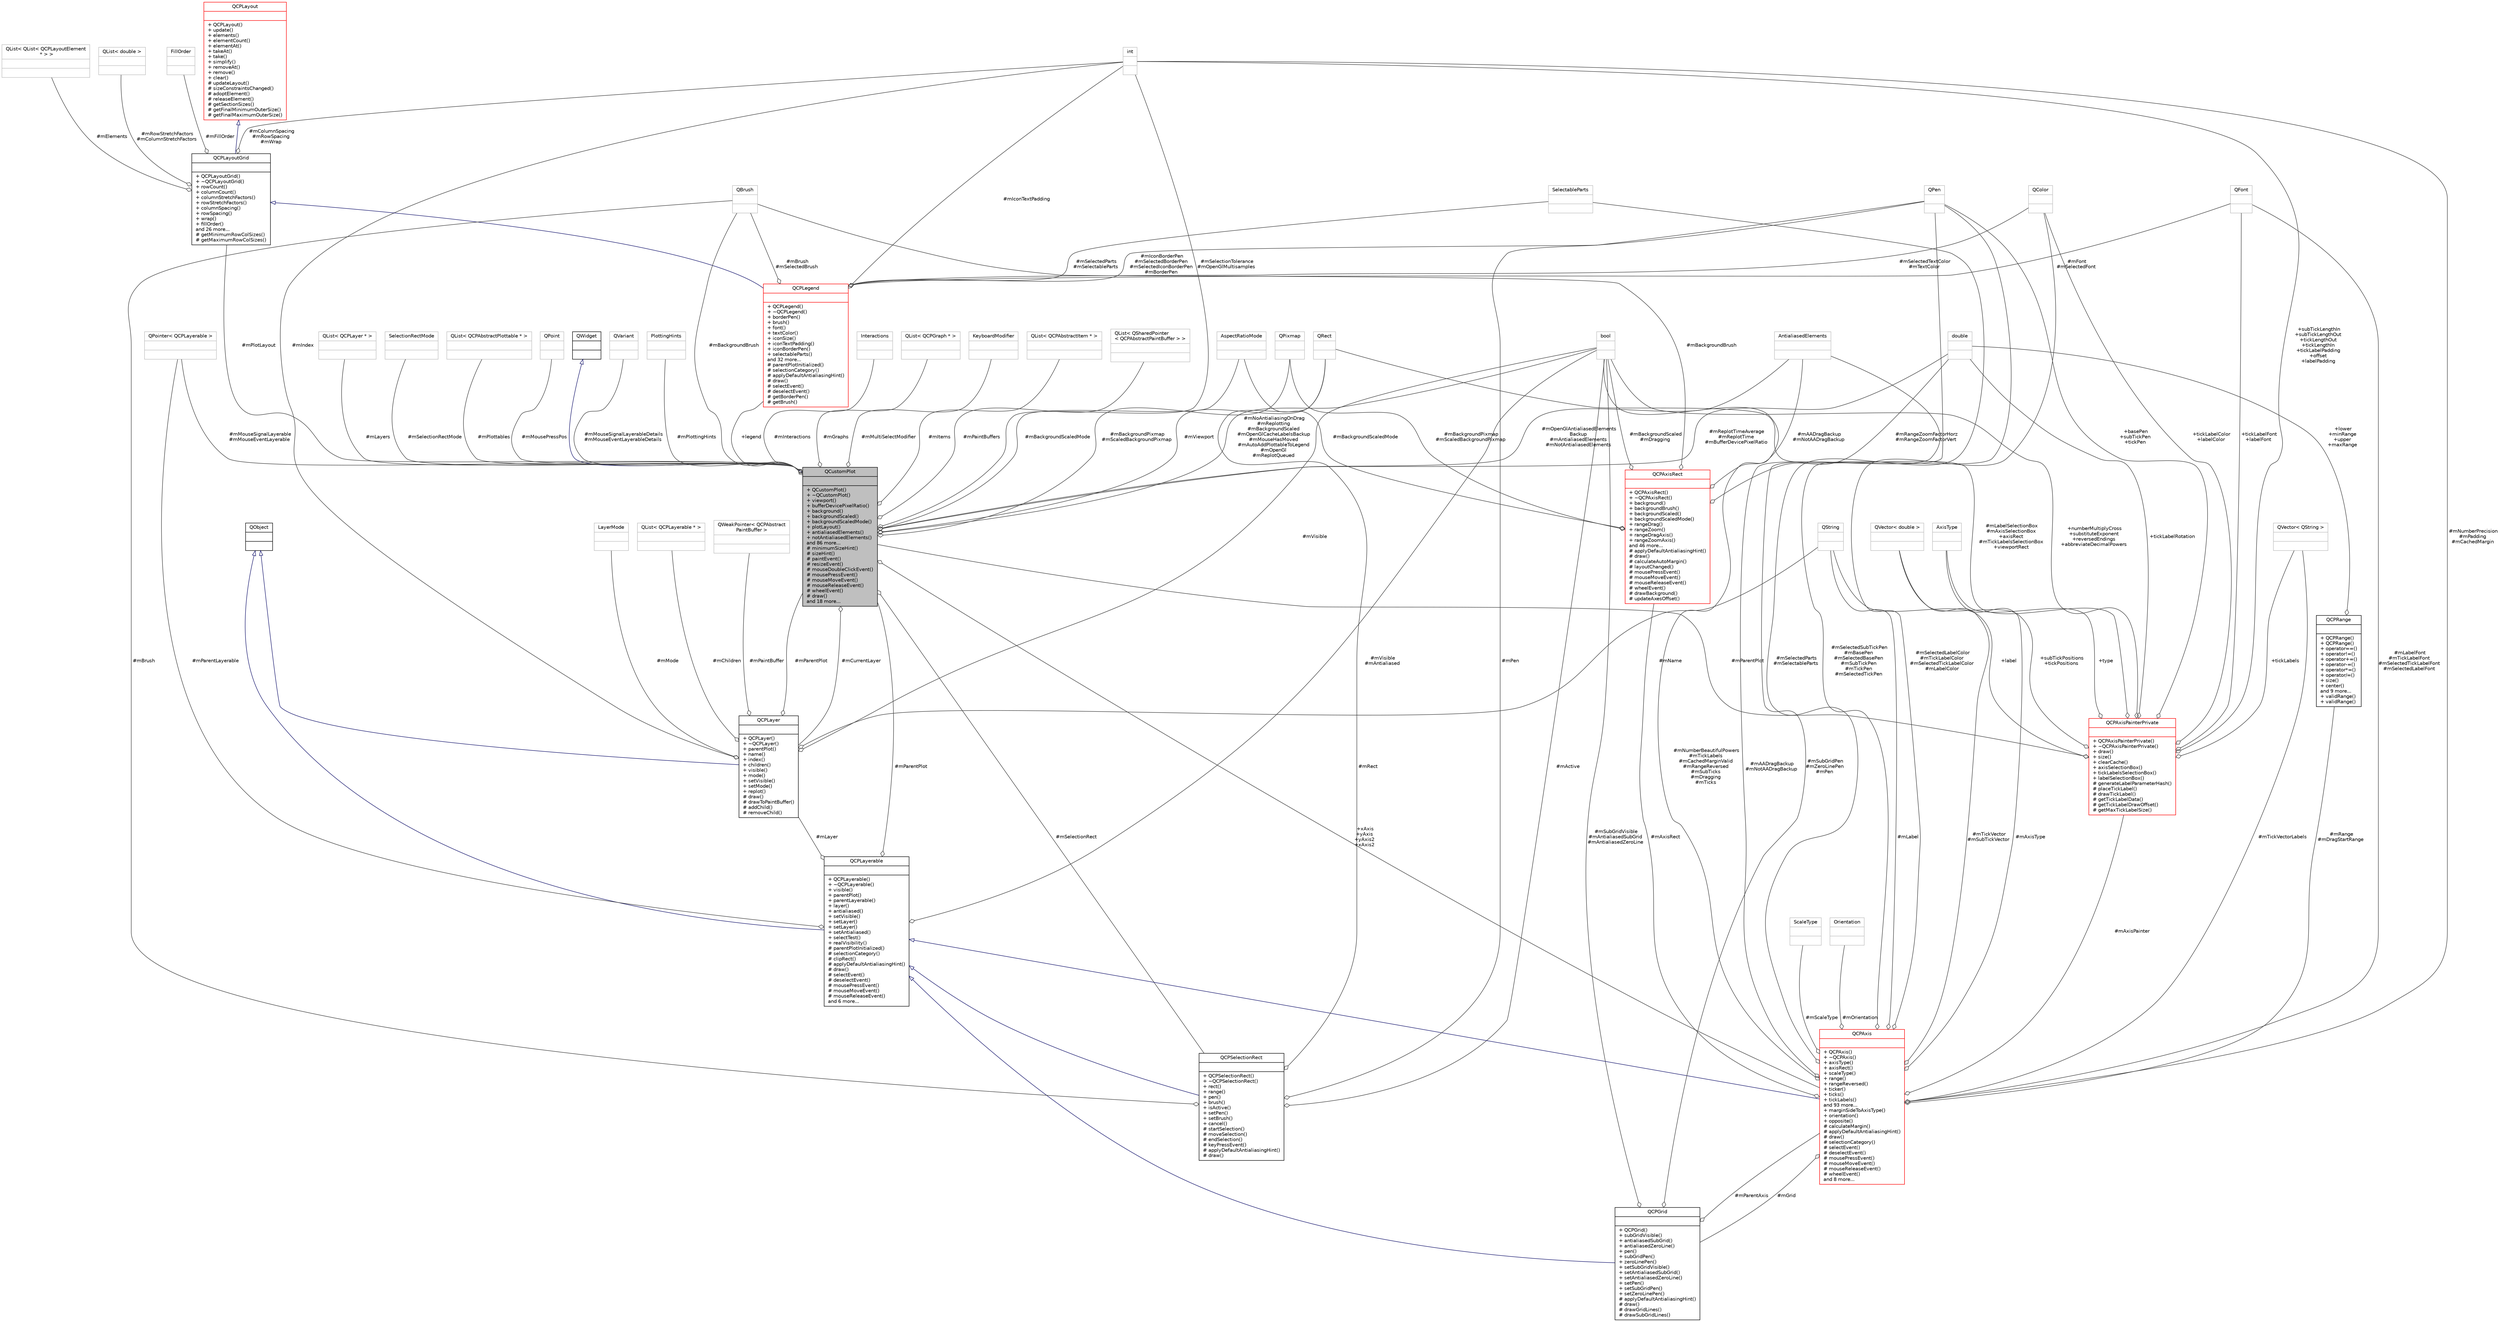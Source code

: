 digraph "QCustomPlot"
{
 // LATEX_PDF_SIZE
  edge [fontname="Helvetica",fontsize="10",labelfontname="Helvetica",labelfontsize="10"];
  node [fontname="Helvetica",fontsize="10",shape=record];
  Node1 [label="{QCustomPlot\n||+ QCustomPlot()\l+ ~QCustomPlot()\l+ viewport()\l+ bufferDevicePixelRatio()\l+ background()\l+ backgroundScaled()\l+ backgroundScaledMode()\l+ plotLayout()\l+ antialiasedElements()\l+ notAntialiasedElements()\land 86 more...\l# minimumSizeHint()\l# sizeHint()\l# paintEvent()\l# resizeEvent()\l# mouseDoubleClickEvent()\l# mousePressEvent()\l# mouseMoveEvent()\l# mouseReleaseEvent()\l# wheelEvent()\l# draw()\land 18 more...\l}",height=0.2,width=0.4,color="black", fillcolor="grey75", style="filled", fontcolor="black",tooltip="The central class of the library. This is the QWidget which displays the plot and interacts with the ..."];
  Node2 -> Node1 [dir="back",color="midnightblue",fontsize="10",style="solid",arrowtail="onormal",fontname="Helvetica"];
  Node2 [label="{QWidget\n||}",height=0.2,width=0.4,color="black", fillcolor="white", style="filled",URL="$classQWidget.html",tooltip=" "];
  Node3 -> Node1 [color="grey25",fontsize="10",style="solid",label=" #mCurrentLayer" ,arrowhead="odiamond",fontname="Helvetica"];
  Node3 [label="{QCPLayer\n||+ QCPLayer()\l+ ~QCPLayer()\l+ parentPlot()\l+ name()\l+ index()\l+ children()\l+ visible()\l+ mode()\l+ setVisible()\l+ setMode()\l+ replot()\l# draw()\l# drawToPaintBuffer()\l# addChild()\l# removeChild()\l}",height=0.2,width=0.4,color="black", fillcolor="white", style="filled",URL="$classQCPLayer.html",tooltip="A layer that may contain objects, to control the rendering order."];
  Node4 -> Node3 [dir="back",color="midnightblue",fontsize="10",style="solid",arrowtail="onormal",fontname="Helvetica"];
  Node4 [label="{QObject\n||}",height=0.2,width=0.4,color="black", fillcolor="white", style="filled",URL="$classQObject.html",tooltip=" "];
  Node5 -> Node3 [color="grey25",fontsize="10",style="solid",label=" #mName" ,arrowhead="odiamond",fontname="Helvetica"];
  Node5 [label="{QString\n||}",height=0.2,width=0.4,color="grey75", fillcolor="white", style="filled",tooltip=" "];
  Node6 -> Node3 [color="grey25",fontsize="10",style="solid",label=" #mIndex" ,arrowhead="odiamond",fontname="Helvetica"];
  Node6 [label="{int\n||}",height=0.2,width=0.4,color="grey75", fillcolor="white", style="filled",tooltip=" "];
  Node7 -> Node3 [color="grey25",fontsize="10",style="solid",label=" #mPaintBuffer" ,arrowhead="odiamond",fontname="Helvetica"];
  Node7 [label="{QWeakPointer\< QCPAbstract\lPaintBuffer \>\n||}",height=0.2,width=0.4,color="grey75", fillcolor="white", style="filled",tooltip=" "];
  Node8 -> Node3 [color="grey25",fontsize="10",style="solid",label=" #mVisible" ,arrowhead="odiamond",fontname="Helvetica"];
  Node8 [label="{bool\n||}",height=0.2,width=0.4,color="grey75", fillcolor="white", style="filled",tooltip=" "];
  Node1 -> Node3 [color="grey25",fontsize="10",style="solid",label=" #mParentPlot" ,arrowhead="odiamond",fontname="Helvetica"];
  Node9 -> Node3 [color="grey25",fontsize="10",style="solid",label=" #mMode" ,arrowhead="odiamond",fontname="Helvetica"];
  Node9 [label="{LayerMode\n||}",height=0.2,width=0.4,color="grey75", fillcolor="white", style="filled",tooltip=" "];
  Node10 -> Node3 [color="grey25",fontsize="10",style="solid",label=" #mChildren" ,arrowhead="odiamond",fontname="Helvetica"];
  Node10 [label="{QList\< QCPLayerable * \>\n||}",height=0.2,width=0.4,color="grey75", fillcolor="white", style="filled",tooltip=" "];
  Node11 -> Node1 [color="grey25",fontsize="10",style="solid",label=" #mPlotLayout" ,arrowhead="odiamond",fontname="Helvetica"];
  Node11 [label="{QCPLayoutGrid\n||+ QCPLayoutGrid()\l+ ~QCPLayoutGrid()\l+ rowCount()\l+ columnCount()\l+ columnStretchFactors()\l+ rowStretchFactors()\l+ columnSpacing()\l+ rowSpacing()\l+ wrap()\l+ fillOrder()\land 26 more...\l# getMinimumRowColSizes()\l# getMaximumRowColSizes()\l}",height=0.2,width=0.4,color="black", fillcolor="white", style="filled",URL="$classQCPLayoutGrid.html",tooltip="A layout that arranges child elements in a grid."];
  Node12 -> Node11 [dir="back",color="midnightblue",fontsize="10",style="solid",arrowtail="onormal",fontname="Helvetica"];
  Node12 [label="{QCPLayout\n||+ QCPLayout()\l+ update()\l+ elements()\l+ elementCount()\l+ elementAt()\l+ takeAt()\l+ take()\l+ simplify()\l+ removeAt()\l+ remove()\l+ clear()\l# updateLayout()\l# sizeConstraintsChanged()\l# adoptElement()\l# releaseElement()\l# getSectionSizes()\l# getFinalMinimumOuterSize()\l# getFinalMaximumOuterSize()\l}",height=0.2,width=0.4,color="red", fillcolor="white", style="filled",URL="$classQCPLayout.html",tooltip="The abstract base class for layouts."];
  Node22 -> Node11 [color="grey25",fontsize="10",style="solid",label=" #mElements" ,arrowhead="odiamond",fontname="Helvetica"];
  Node22 [label="{QList\< QList\< QCPLayoutElement\l * \> \>\n||}",height=0.2,width=0.4,color="grey75", fillcolor="white", style="filled",tooltip=" "];
  Node23 -> Node11 [color="grey25",fontsize="10",style="solid",label=" #mRowStretchFactors\n#mColumnStretchFactors" ,arrowhead="odiamond",fontname="Helvetica"];
  Node23 [label="{QList\< double \>\n||}",height=0.2,width=0.4,color="grey75", fillcolor="white", style="filled",tooltip=" "];
  Node6 -> Node11 [color="grey25",fontsize="10",style="solid",label=" #mColumnSpacing\n#mRowSpacing\n#mWrap" ,arrowhead="odiamond",fontname="Helvetica"];
  Node24 -> Node11 [color="grey25",fontsize="10",style="solid",label=" #mFillOrder" ,arrowhead="odiamond",fontname="Helvetica"];
  Node24 [label="{FillOrder\n||}",height=0.2,width=0.4,color="grey75", fillcolor="white", style="filled",tooltip=" "];
  Node25 -> Node1 [color="grey25",fontsize="10",style="solid",label=" #mMouseSignalLayerableDetails\n#mMouseEventLayerableDetails" ,arrowhead="odiamond",fontname="Helvetica"];
  Node25 [label="{QVariant\n||}",height=0.2,width=0.4,color="grey75", fillcolor="white", style="filled",tooltip=" "];
  Node26 -> Node1 [color="grey25",fontsize="10",style="solid",label=" #mPlottingHints" ,arrowhead="odiamond",fontname="Helvetica"];
  Node26 [label="{PlottingHints\n||}",height=0.2,width=0.4,color="grey75", fillcolor="white", style="filled",tooltip=" "];
  Node27 -> Node1 [color="grey25",fontsize="10",style="solid",label=" #mInteractions" ,arrowhead="odiamond",fontname="Helvetica"];
  Node27 [label="{Interactions\n||}",height=0.2,width=0.4,color="grey75", fillcolor="white", style="filled",tooltip=" "];
  Node28 -> Node1 [color="grey25",fontsize="10",style="solid",label=" #mReplotTimeAverage\n#mReplotTime\n#mBufferDevicePixelRatio" ,arrowhead="odiamond",fontname="Helvetica"];
  Node28 [label="{double\n||}",height=0.2,width=0.4,color="grey75", fillcolor="white", style="filled",tooltip=" "];
  Node29 -> Node1 [color="grey25",fontsize="10",style="solid",label=" #mSelectionRect" ,arrowhead="odiamond",fontname="Helvetica"];
  Node29 [label="{QCPSelectionRect\n||+ QCPSelectionRect()\l+ ~QCPSelectionRect()\l+ rect()\l+ range()\l+ pen()\l+ brush()\l+ isActive()\l+ setPen()\l+ setBrush()\l+ cancel()\l# startSelection()\l# moveSelection()\l# endSelection()\l# keyPressEvent()\l# applyDefaultAntialiasingHint()\l# draw()\l}",height=0.2,width=0.4,color="black", fillcolor="white", style="filled",URL="$classQCPSelectionRect.html",tooltip="Provides rect/rubber-band data selection and range zoom interaction."];
  Node14 -> Node29 [dir="back",color="midnightblue",fontsize="10",style="solid",arrowtail="onormal",fontname="Helvetica"];
  Node14 [label="{QCPLayerable\n||+ QCPLayerable()\l+ ~QCPLayerable()\l+ visible()\l+ parentPlot()\l+ parentLayerable()\l+ layer()\l+ antialiased()\l+ setVisible()\l+ setLayer()\l+ setLayer()\l+ setAntialiased()\l+ selectTest()\l+ realVisibility()\l# parentPlotInitialized()\l# selectionCategory()\l# clipRect()\l# applyDefaultAntialiasingHint()\l# draw()\l# selectEvent()\l# deselectEvent()\l# mousePressEvent()\l# mouseMoveEvent()\l# mouseReleaseEvent()\land 6 more...\l}",height=0.2,width=0.4,color="black", fillcolor="white", style="filled",URL="$classQCPLayerable.html",tooltip="Base class for all drawable objects."];
  Node4 -> Node14 [dir="back",color="midnightblue",fontsize="10",style="solid",arrowtail="onormal",fontname="Helvetica"];
  Node3 -> Node14 [color="grey25",fontsize="10",style="solid",label=" #mLayer" ,arrowhead="odiamond",fontname="Helvetica"];
  Node15 -> Node14 [color="grey25",fontsize="10",style="solid",label=" #mParentLayerable" ,arrowhead="odiamond",fontname="Helvetica"];
  Node15 [label="{QPointer\< QCPLayerable \>\n||}",height=0.2,width=0.4,color="grey75", fillcolor="white", style="filled",tooltip=" "];
  Node8 -> Node14 [color="grey25",fontsize="10",style="solid",label=" #mVisible\n#mAntialiased" ,arrowhead="odiamond",fontname="Helvetica"];
  Node1 -> Node14 [color="grey25",fontsize="10",style="solid",label=" #mParentPlot" ,arrowhead="odiamond",fontname="Helvetica"];
  Node30 -> Node29 [color="grey25",fontsize="10",style="solid",label=" #mPen" ,arrowhead="odiamond",fontname="Helvetica"];
  Node30 [label="{QPen\n||}",height=0.2,width=0.4,color="grey75", fillcolor="white", style="filled",tooltip=" "];
  Node8 -> Node29 [color="grey25",fontsize="10",style="solid",label=" #mActive" ,arrowhead="odiamond",fontname="Helvetica"];
  Node31 -> Node29 [color="grey25",fontsize="10",style="solid",label=" #mBrush" ,arrowhead="odiamond",fontname="Helvetica"];
  Node31 [label="{QBrush\n||}",height=0.2,width=0.4,color="grey75", fillcolor="white", style="filled",tooltip=" "];
  Node20 -> Node29 [color="grey25",fontsize="10",style="solid",label=" #mRect" ,arrowhead="odiamond",fontname="Helvetica"];
  Node20 [label="{QRect\n||}",height=0.2,width=0.4,color="grey75", fillcolor="white", style="filled",tooltip=" "];
  Node32 -> Node1 [color="grey25",fontsize="10",style="solid",label=" #mGraphs" ,arrowhead="odiamond",fontname="Helvetica"];
  Node32 [label="{QList\< QCPGraph * \>\n||}",height=0.2,width=0.4,color="grey75", fillcolor="white", style="filled",tooltip=" "];
  Node33 -> Node1 [color="grey25",fontsize="10",style="solid",label=" #mMultiSelectModifier" ,arrowhead="odiamond",fontname="Helvetica"];
  Node33 [label="{KeyboardModifier\n||}",height=0.2,width=0.4,color="grey75", fillcolor="white", style="filled",tooltip=" "];
  Node34 -> Node1 [color="grey25",fontsize="10",style="solid",label=" #mItems" ,arrowhead="odiamond",fontname="Helvetica"];
  Node34 [label="{QList\< QCPAbstractItem * \>\n||}",height=0.2,width=0.4,color="grey75", fillcolor="white", style="filled",tooltip=" "];
  Node35 -> Node1 [color="grey25",fontsize="10",style="solid",label=" #mPaintBuffers" ,arrowhead="odiamond",fontname="Helvetica"];
  Node35 [label="{QList\< QSharedPointer\l\< QCPAbstractPaintBuffer \> \>\n||}",height=0.2,width=0.4,color="grey75", fillcolor="white", style="filled",tooltip=" "];
  Node36 -> Node1 [color="grey25",fontsize="10",style="solid",label=" +xAxis\n+yAxis\n+yAxis2\n+xAxis2" ,arrowhead="odiamond",fontname="Helvetica"];
  Node36 [label="{QCPAxis\n||+ QCPAxis()\l+ ~QCPAxis()\l+ axisType()\l+ axisRect()\l+ scaleType()\l+ range()\l+ rangeReversed()\l+ ticker()\l+ ticks()\l+ tickLabels()\land 93 more...\l+ marginSideToAxisType()\l+ orientation()\l+ opposite()\l# calculateMargin()\l# applyDefaultAntialiasingHint()\l# draw()\l# selectionCategory()\l# selectEvent()\l# deselectEvent()\l# mousePressEvent()\l# mouseMoveEvent()\l# mouseReleaseEvent()\l# wheelEvent()\land 8 more...\l}",height=0.2,width=0.4,color="red", fillcolor="white", style="filled",URL="$classQCPAxis.html",tooltip="Manages a single axis inside a QCustomPlot."];
  Node14 -> Node36 [dir="back",color="midnightblue",fontsize="10",style="solid",arrowtail="onormal",fontname="Helvetica"];
  Node37 -> Node36 [color="grey25",fontsize="10",style="solid",label=" #mScaleType" ,arrowhead="odiamond",fontname="Helvetica"];
  Node37 [label="{ScaleType\n||}",height=0.2,width=0.4,color="grey75", fillcolor="white", style="filled",tooltip=" "];
  Node38 -> Node36 [color="grey25",fontsize="10",style="solid",label=" #mSelectedParts\n#mSelectableParts" ,arrowhead="odiamond",fontname="Helvetica"];
  Node38 [label="{SelectableParts\n||}",height=0.2,width=0.4,color="grey75", fillcolor="white", style="filled",tooltip=" "];
  Node39 -> Node36 [color="grey25",fontsize="10",style="solid",label=" #mTickVectorLabels" ,arrowhead="odiamond",fontname="Helvetica"];
  Node39 [label="{QVector\< QString \>\n||}",height=0.2,width=0.4,color="grey75", fillcolor="white", style="filled",tooltip=" "];
  Node40 -> Node36 [color="grey25",fontsize="10",style="solid",label=" #mRange\n#mDragStartRange" ,arrowhead="odiamond",fontname="Helvetica"];
  Node40 [label="{QCPRange\n||+ QCPRange()\l+ QCPRange()\l+ operator==()\l+ operator!=()\l+ operator+=()\l+ operator-=()\l+ operator*=()\l+ operator/=()\l+ size()\l+ center()\land 9 more...\l+ validRange()\l+ validRange()\l}",height=0.2,width=0.4,color="black", fillcolor="white", style="filled",URL="$classQCPRange.html",tooltip="Represents the range an axis is encompassing."];
  Node28 -> Node40 [color="grey25",fontsize="10",style="solid",label=" +lower\n+minRange\n+upper\n+maxRange" ,arrowhead="odiamond",fontname="Helvetica"];
  Node41 -> Node36 [color="grey25",fontsize="10",style="solid",label=" #mSelectedLabelColor\n#mTickLabelColor\n#mSelectedTickLabelColor\n#mLabelColor" ,arrowhead="odiamond",fontname="Helvetica"];
  Node41 [label="{QColor\n||}",height=0.2,width=0.4,color="grey75", fillcolor="white", style="filled",tooltip=" "];
  Node42 -> Node36 [color="grey25",fontsize="10",style="solid",label=" #mAxisPainter" ,arrowhead="odiamond",fontname="Helvetica"];
  Node42 [label="{QCPAxisPainterPrivate\n||+ QCPAxisPainterPrivate()\l+ ~QCPAxisPainterPrivate()\l+ draw()\l+ size()\l+ clearCache()\l+ axisSelectionBox()\l+ tickLabelsSelectionBox()\l+ labelSelectionBox()\l# generateLabelParameterHash()\l# placeTickLabel()\l# drawTickLabel()\l# getTickLabelData()\l# getTickLabelDrawOffset()\l# getMaxTickLabelSize()\l}",height=0.2,width=0.4,color="red", fillcolor="white", style="filled",URL="$classQCPAxisPainterPrivate.html",tooltip=" "];
  Node39 -> Node42 [color="grey25",fontsize="10",style="solid",label=" +tickLabels" ,arrowhead="odiamond",fontname="Helvetica"];
  Node28 -> Node42 [color="grey25",fontsize="10",style="solid",label=" +tickLabelRotation" ,arrowhead="odiamond",fontname="Helvetica"];
  Node45 -> Node42 [color="grey25",fontsize="10",style="solid",label=" +type" ,arrowhead="odiamond",fontname="Helvetica"];
  Node45 [label="{AxisType\n||}",height=0.2,width=0.4,color="grey75", fillcolor="white", style="filled",tooltip=" "];
  Node41 -> Node42 [color="grey25",fontsize="10",style="solid",label=" +tickLabelColor\n+labelColor" ,arrowhead="odiamond",fontname="Helvetica"];
  Node5 -> Node42 [color="grey25",fontsize="10",style="solid",label=" +label" ,arrowhead="odiamond",fontname="Helvetica"];
  Node47 -> Node42 [color="grey25",fontsize="10",style="solid",label=" +subTickPositions\n+tickPositions" ,arrowhead="odiamond",fontname="Helvetica"];
  Node47 [label="{QVector\< double \>\n||}",height=0.2,width=0.4,color="grey75", fillcolor="white", style="filled",tooltip=" "];
  Node30 -> Node42 [color="grey25",fontsize="10",style="solid",label=" +basePen\n+subTickPen\n+tickPen" ,arrowhead="odiamond",fontname="Helvetica"];
  Node49 -> Node42 [color="grey25",fontsize="10",style="solid",label=" +tickLabelFont\n+labelFont" ,arrowhead="odiamond",fontname="Helvetica"];
  Node49 [label="{QFont\n||}",height=0.2,width=0.4,color="grey75", fillcolor="white", style="filled",tooltip=" "];
  Node6 -> Node42 [color="grey25",fontsize="10",style="solid",label=" +subTickLengthIn\n+subTickLengthOut\n+tickLengthOut\n+tickLengthIn\n+tickLabelPadding\n+offset\n+labelPadding" ,arrowhead="odiamond",fontname="Helvetica"];
  Node8 -> Node42 [color="grey25",fontsize="10",style="solid",label=" +numberMultiplyCross\n+substituteExponent\n+reversedEndings\n+abbreviateDecimalPowers" ,arrowhead="odiamond",fontname="Helvetica"];
  Node1 -> Node42 [color="grey25",fontsize="10",style="solid",label=" #mParentPlot" ,arrowhead="odiamond",fontname="Helvetica"];
  Node20 -> Node42 [color="grey25",fontsize="10",style="solid",label=" #mLabelSelectionBox\n#mAxisSelectionBox\n+axisRect\n#mTickLabelsSelectionBox\n+viewportRect" ,arrowhead="odiamond",fontname="Helvetica"];
  Node5 -> Node36 [color="grey25",fontsize="10",style="solid",label=" #mLabel" ,arrowhead="odiamond",fontname="Helvetica"];
  Node47 -> Node36 [color="grey25",fontsize="10",style="solid",label=" #mTickVector\n#mSubTickVector" ,arrowhead="odiamond",fontname="Helvetica"];
  Node51 -> Node36 [color="grey25",fontsize="10",style="solid",label=" #mGrid" ,arrowhead="odiamond",fontname="Helvetica"];
  Node51 [label="{QCPGrid\n||+ QCPGrid()\l+ subGridVisible()\l+ antialiasedSubGrid()\l+ antialiasedZeroLine()\l+ pen()\l+ subGridPen()\l+ zeroLinePen()\l+ setSubGridVisible()\l+ setAntialiasedSubGrid()\l+ setAntialiasedZeroLine()\l+ setPen()\l+ setSubGridPen()\l+ setZeroLinePen()\l# applyDefaultAntialiasingHint()\l# draw()\l# drawGridLines()\l# drawSubGridLines()\l}",height=0.2,width=0.4,color="black", fillcolor="white", style="filled",URL="$classQCPGrid.html",tooltip="Responsible for drawing the grid of a QCPAxis."];
  Node14 -> Node51 [dir="back",color="midnightblue",fontsize="10",style="solid",arrowtail="onormal",fontname="Helvetica"];
  Node36 -> Node51 [color="grey25",fontsize="10",style="solid",label=" #mParentAxis" ,arrowhead="odiamond",fontname="Helvetica"];
  Node30 -> Node51 [color="grey25",fontsize="10",style="solid",label=" #mSubGridPen\n#mZeroLinePen\n#mPen" ,arrowhead="odiamond",fontname="Helvetica"];
  Node8 -> Node51 [color="grey25",fontsize="10",style="solid",label=" #mSubGridVisible\n#mAntialiasedSubGrid\n#mAntialiasedZeroLine" ,arrowhead="odiamond",fontname="Helvetica"];
  Node52 -> Node36 [color="grey25",fontsize="10",style="solid",label=" #mAxisRect" ,arrowhead="odiamond",fontname="Helvetica"];
  Node52 [label="{QCPAxisRect\n||+ QCPAxisRect()\l+ ~QCPAxisRect()\l+ background()\l+ backgroundBrush()\l+ backgroundScaled()\l+ backgroundScaledMode()\l+ rangeDrag()\l+ rangeZoom()\l+ rangeDragAxis()\l+ rangeZoomAxis()\land 46 more...\l# applyDefaultAntialiasingHint()\l# draw()\l# calculateAutoMargin()\l# layoutChanged()\l# mousePressEvent()\l# mouseMoveEvent()\l# mouseReleaseEvent()\l# wheelEvent()\l# drawBackground()\l# updateAxesOffset()\l}",height=0.2,width=0.4,color="red", fillcolor="white", style="filled",URL="$classQCPAxisRect.html",tooltip="Holds multiple axes and arranges them in a rectangular shape."];
  Node28 -> Node52 [color="grey25",fontsize="10",style="solid",label=" #mRangeZoomFactorHorz\n#mRangeZoomFactorVert" ,arrowhead="odiamond",fontname="Helvetica"];
  Node60 -> Node52 [color="grey25",fontsize="10",style="solid",label=" #mBackgroundPixmap\n#mScaledBackgroundPixmap" ,arrowhead="odiamond",fontname="Helvetica"];
  Node60 [label="{QPixmap\n||}",height=0.2,width=0.4,color="grey75", fillcolor="white", style="filled",tooltip=" "];
  Node8 -> Node52 [color="grey25",fontsize="10",style="solid",label=" #mBackgroundScaled\n#mDragging" ,arrowhead="odiamond",fontname="Helvetica"];
  Node61 -> Node52 [color="grey25",fontsize="10",style="solid",label=" #mAADragBackup\n#mNotAADragBackup" ,arrowhead="odiamond",fontname="Helvetica"];
  Node61 [label="{AntialiasedElements\n||}",height=0.2,width=0.4,color="grey75", fillcolor="white", style="filled",tooltip=" "];
  Node31 -> Node52 [color="grey25",fontsize="10",style="solid",label=" #mBackgroundBrush" ,arrowhead="odiamond",fontname="Helvetica"];
  Node63 -> Node52 [color="grey25",fontsize="10",style="solid",label=" #mBackgroundScaledMode" ,arrowhead="odiamond",fontname="Helvetica"];
  Node63 [label="{AspectRatioMode\n||}",height=0.2,width=0.4,color="grey75", fillcolor="white", style="filled",tooltip=" "];
  Node45 -> Node36 [color="grey25",fontsize="10",style="solid",label=" #mAxisType" ,arrowhead="odiamond",fontname="Helvetica"];
  Node30 -> Node36 [color="grey25",fontsize="10",style="solid",label=" #mSelectedSubTickPen\n#mBasePen\n#mSelectedBasePen\n#mSubTickPen\n#mTickPen\n#mSelectedTickPen" ,arrowhead="odiamond",fontname="Helvetica"];
  Node65 -> Node36 [color="grey25",fontsize="10",style="solid",label=" #mOrientation" ,arrowhead="odiamond",fontname="Helvetica"];
  Node65 [label="{Orientation\n||}",height=0.2,width=0.4,color="grey75", fillcolor="white", style="filled",tooltip=" "];
  Node49 -> Node36 [color="grey25",fontsize="10",style="solid",label=" #mLabelFont\n#mTickLabelFont\n#mSelectedTickLabelFont\n#mSelectedLabelFont" ,arrowhead="odiamond",fontname="Helvetica"];
  Node6 -> Node36 [color="grey25",fontsize="10",style="solid",label=" #mNumberPrecision\n#mPadding\n#mCachedMargin" ,arrowhead="odiamond",fontname="Helvetica"];
  Node8 -> Node36 [color="grey25",fontsize="10",style="solid",label=" #mNumberBeautifulPowers\n#mTickLabels\n#mCachedMarginValid\n#mRangeReversed\n#mSubTicks\n#mDragging\n#mTicks" ,arrowhead="odiamond",fontname="Helvetica"];
  Node61 -> Node36 [color="grey25",fontsize="10",style="solid",label=" #mAADragBackup\n#mNotAADragBackup" ,arrowhead="odiamond",fontname="Helvetica"];
  Node68 -> Node1 [color="grey25",fontsize="10",style="solid",label=" #mLayers" ,arrowhead="odiamond",fontname="Helvetica"];
  Node68 [label="{QList\< QCPLayer * \>\n||}",height=0.2,width=0.4,color="grey75", fillcolor="white", style="filled",tooltip=" "];
  Node69 -> Node1 [color="grey25",fontsize="10",style="solid",label=" #mSelectionRectMode" ,arrowhead="odiamond",fontname="Helvetica"];
  Node69 [label="{SelectionRectMode\n||}",height=0.2,width=0.4,color="grey75", fillcolor="white", style="filled",tooltip=" "];
  Node60 -> Node1 [color="grey25",fontsize="10",style="solid",label=" #mBackgroundPixmap\n#mScaledBackgroundPixmap" ,arrowhead="odiamond",fontname="Helvetica"];
  Node15 -> Node1 [color="grey25",fontsize="10",style="solid",label=" #mMouseSignalLayerable\n#mMouseEventLayerable" ,arrowhead="odiamond",fontname="Helvetica"];
  Node6 -> Node1 [color="grey25",fontsize="10",style="solid",label=" #mSelectionTolerance\n#mOpenGlMultisamples" ,arrowhead="odiamond",fontname="Helvetica"];
  Node70 -> Node1 [color="grey25",fontsize="10",style="solid",label=" #mPlottables" ,arrowhead="odiamond",fontname="Helvetica"];
  Node70 [label="{QList\< QCPAbstractPlottable * \>\n||}",height=0.2,width=0.4,color="grey75", fillcolor="white", style="filled",tooltip=" "];
  Node8 -> Node1 [color="grey25",fontsize="10",style="solid",label=" #mNoAntialiasingOnDrag\n#mReplotting\n#mBackgroundScaled\n#mOpenGlCacheLabelsBackup\n#mMouseHasMoved\n#mAutoAddPlottableToLegend\n#mOpenGl\n#mReplotQueued" ,arrowhead="odiamond",fontname="Helvetica"];
  Node31 -> Node1 [color="grey25",fontsize="10",style="solid",label=" #mBackgroundBrush" ,arrowhead="odiamond",fontname="Helvetica"];
  Node61 -> Node1 [color="grey25",fontsize="10",style="solid",label=" #mOpenGlAntialiasedElements\lBackup\n#mAntialiasedElements\n#mNotAntialiasedElements" ,arrowhead="odiamond",fontname="Helvetica"];
  Node71 -> Node1 [color="grey25",fontsize="10",style="solid",label=" +legend" ,arrowhead="odiamond",fontname="Helvetica"];
  Node71 [label="{QCPLegend\n||+ QCPLegend()\l+ ~QCPLegend()\l+ borderPen()\l+ brush()\l+ font()\l+ textColor()\l+ iconSize()\l+ iconTextPadding()\l+ iconBorderPen()\l+ selectableParts()\land 32 more...\l# parentPlotInitialized()\l# selectionCategory()\l# applyDefaultAntialiasingHint()\l# draw()\l# selectEvent()\l# deselectEvent()\l# getBorderPen()\l# getBrush()\l}",height=0.2,width=0.4,color="red", fillcolor="white", style="filled",URL="$classQCPLegend.html",tooltip="Manages a legend inside a QCustomPlot."];
  Node11 -> Node71 [dir="back",color="midnightblue",fontsize="10",style="solid",arrowtail="onormal",fontname="Helvetica"];
  Node38 -> Node71 [color="grey25",fontsize="10",style="solid",label=" #mSelectedParts\n#mSelectableParts" ,arrowhead="odiamond",fontname="Helvetica"];
  Node41 -> Node71 [color="grey25",fontsize="10",style="solid",label=" #mSelectedTextColor\n#mTextColor" ,arrowhead="odiamond",fontname="Helvetica"];
  Node30 -> Node71 [color="grey25",fontsize="10",style="solid",label=" #mIconBorderPen\n#mSelectedBorderPen\n#mSelectedIconBorderPen\n#mBorderPen" ,arrowhead="odiamond",fontname="Helvetica"];
  Node6 -> Node71 [color="grey25",fontsize="10",style="solid",label=" #mIconTextPadding" ,arrowhead="odiamond",fontname="Helvetica"];
  Node49 -> Node71 [color="grey25",fontsize="10",style="solid",label=" #mFont\n#mSelectedFont" ,arrowhead="odiamond",fontname="Helvetica"];
  Node31 -> Node71 [color="grey25",fontsize="10",style="solid",label=" #mBrush\n#mSelectedBrush" ,arrowhead="odiamond",fontname="Helvetica"];
  Node63 -> Node1 [color="grey25",fontsize="10",style="solid",label=" #mBackgroundScaledMode" ,arrowhead="odiamond",fontname="Helvetica"];
  Node20 -> Node1 [color="grey25",fontsize="10",style="solid",label=" #mViewport" ,arrowhead="odiamond",fontname="Helvetica"];
  Node72 -> Node1 [color="grey25",fontsize="10",style="solid",label=" #mMousePressPos" ,arrowhead="odiamond",fontname="Helvetica"];
  Node72 [label="{QPoint\n||}",height=0.2,width=0.4,color="grey75", fillcolor="white", style="filled",tooltip=" "];
}
